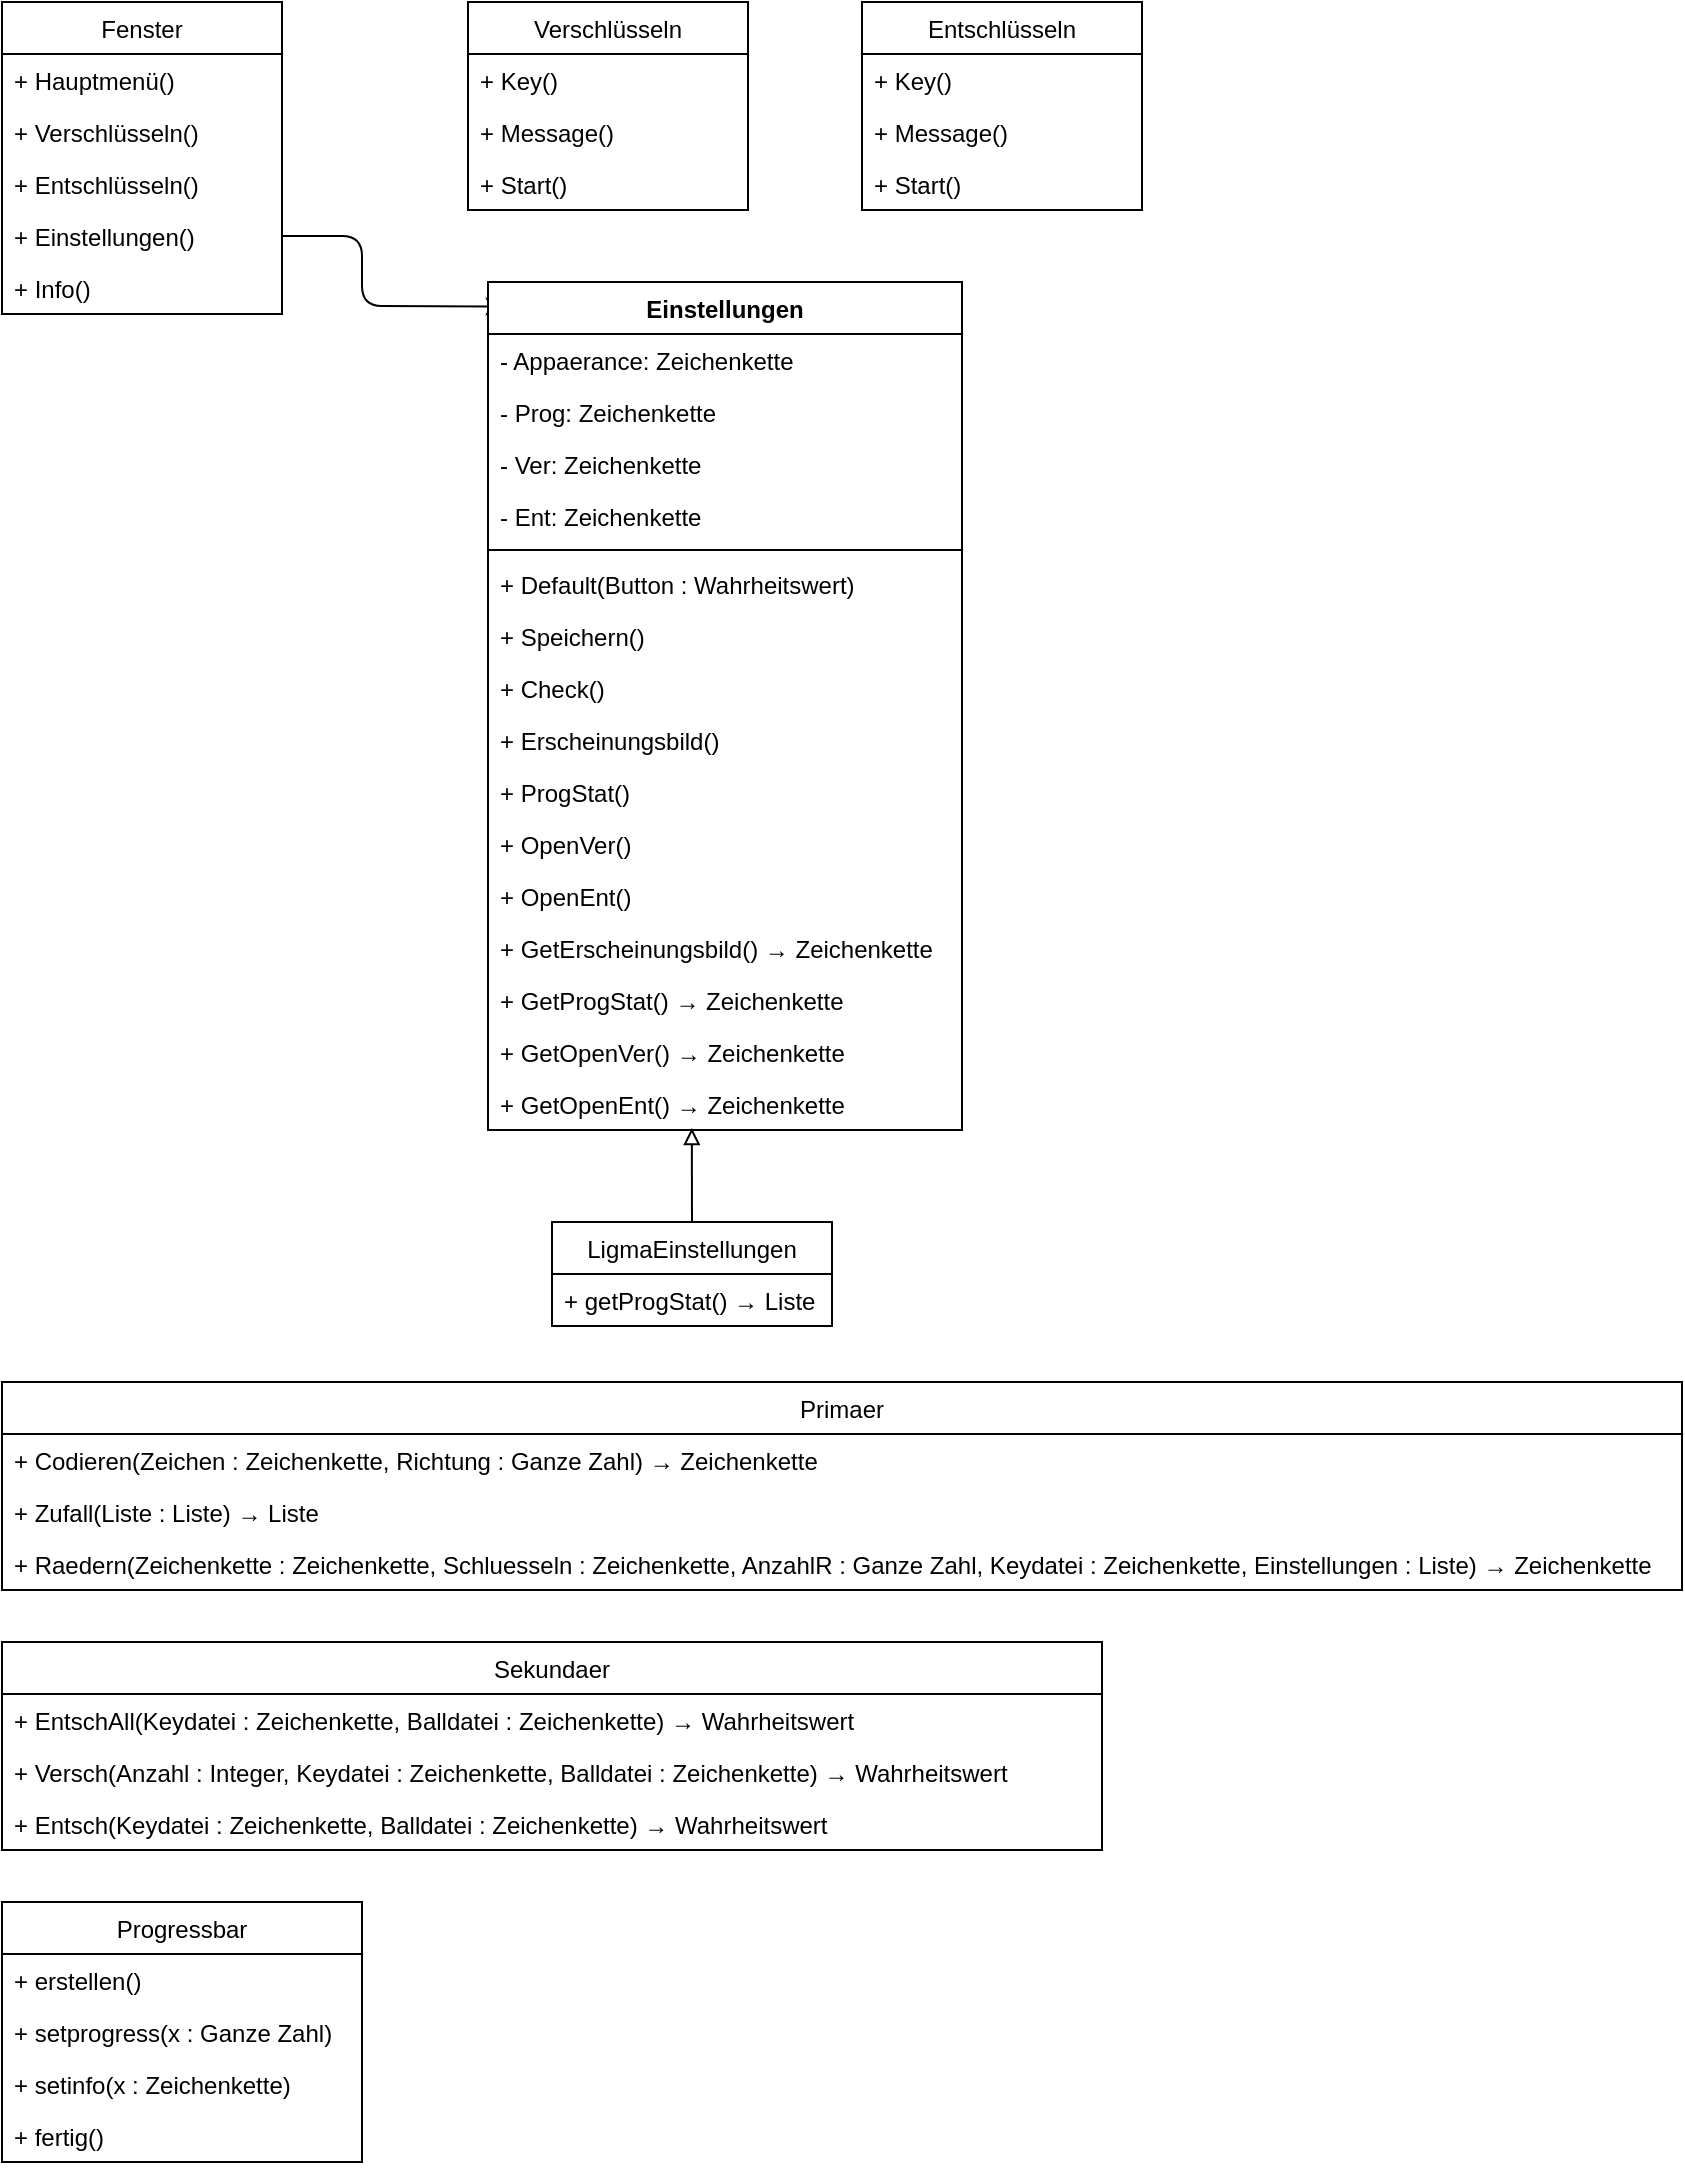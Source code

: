 <mxfile version="24.2.5" type="device">
  <diagram id="fs5gtP92zrj-OW9zUDLX" name="Seite-1">
    <mxGraphModel dx="1114" dy="949" grid="1" gridSize="10" guides="1" tooltips="1" connect="1" arrows="1" fold="1" page="1" pageScale="1" pageWidth="922" pageHeight="1169" math="0" shadow="0">
      <root>
        <mxCell id="0" />
        <mxCell id="1" parent="0" />
        <mxCell id="2" value="Fenster" style="swimlane;fontStyle=0;childLayout=stackLayout;horizontal=1;startSize=26;fillColor=none;horizontalStack=0;resizeParent=1;resizeParentMax=0;resizeLast=0;collapsible=1;marginBottom=0;" parent="1" vertex="1">
          <mxGeometry x="40" y="40" width="140" height="156" as="geometry" />
        </mxCell>
        <mxCell id="3" value="+ Hauptmenü()" style="text;strokeColor=none;fillColor=none;align=left;verticalAlign=top;spacingLeft=4;spacingRight=4;overflow=hidden;rotatable=0;points=[[0,0.5],[1,0.5]];portConstraint=eastwest;" parent="2" vertex="1">
          <mxGeometry y="26" width="140" height="26" as="geometry" />
        </mxCell>
        <mxCell id="4" value="+ Verschlüsseln()" style="text;strokeColor=none;fillColor=none;align=left;verticalAlign=top;spacingLeft=4;spacingRight=4;overflow=hidden;rotatable=0;points=[[0,0.5],[1,0.5]];portConstraint=eastwest;" parent="2" vertex="1">
          <mxGeometry y="52" width="140" height="26" as="geometry" />
        </mxCell>
        <mxCell id="5" value="+ Entschlüsseln()" style="text;strokeColor=none;fillColor=none;align=left;verticalAlign=top;spacingLeft=4;spacingRight=4;overflow=hidden;rotatable=0;points=[[0,0.5],[1,0.5]];portConstraint=eastwest;" parent="2" vertex="1">
          <mxGeometry y="78" width="140" height="26" as="geometry" />
        </mxCell>
        <mxCell id="6" value="+ Einstellungen()" style="text;strokeColor=none;fillColor=none;align=left;verticalAlign=top;spacingLeft=4;spacingRight=4;overflow=hidden;rotatable=0;points=[[0,0.5],[1,0.5]];portConstraint=eastwest;" parent="2" vertex="1">
          <mxGeometry y="104" width="140" height="26" as="geometry" />
        </mxCell>
        <mxCell id="7" value="+ Info()" style="text;strokeColor=none;fillColor=none;align=left;verticalAlign=top;spacingLeft=4;spacingRight=4;overflow=hidden;rotatable=0;points=[[0,0.5],[1,0.5]];portConstraint=eastwest;" parent="2" vertex="1">
          <mxGeometry y="130" width="140" height="26" as="geometry" />
        </mxCell>
        <mxCell id="19" value="Verschlüsseln" style="swimlane;fontStyle=0;childLayout=stackLayout;horizontal=1;startSize=26;fillColor=none;horizontalStack=0;resizeParent=1;resizeParentMax=0;resizeLast=0;collapsible=1;marginBottom=0;" parent="1" vertex="1">
          <mxGeometry x="273" y="40" width="140" height="104" as="geometry" />
        </mxCell>
        <mxCell id="20" value="+ Key()" style="text;strokeColor=none;fillColor=none;align=left;verticalAlign=top;spacingLeft=4;spacingRight=4;overflow=hidden;rotatable=0;points=[[0,0.5],[1,0.5]];portConstraint=eastwest;" parent="19" vertex="1">
          <mxGeometry y="26" width="140" height="26" as="geometry" />
        </mxCell>
        <mxCell id="21" value="+ Message()" style="text;strokeColor=none;fillColor=none;align=left;verticalAlign=top;spacingLeft=4;spacingRight=4;overflow=hidden;rotatable=0;points=[[0,0.5],[1,0.5]];portConstraint=eastwest;" parent="19" vertex="1">
          <mxGeometry y="52" width="140" height="26" as="geometry" />
        </mxCell>
        <mxCell id="22" value="+ Start()" style="text;strokeColor=none;fillColor=none;align=left;verticalAlign=top;spacingLeft=4;spacingRight=4;overflow=hidden;rotatable=0;points=[[0,0.5],[1,0.5]];portConstraint=eastwest;" parent="19" vertex="1">
          <mxGeometry y="78" width="140" height="26" as="geometry" />
        </mxCell>
        <mxCell id="28" value="Entschlüsseln" style="swimlane;fontStyle=0;childLayout=stackLayout;horizontal=1;startSize=26;fillColor=none;horizontalStack=0;resizeParent=1;resizeParentMax=0;resizeLast=0;collapsible=1;marginBottom=0;" parent="1" vertex="1">
          <mxGeometry x="470" y="40" width="140" height="104" as="geometry" />
        </mxCell>
        <mxCell id="29" value="+ Key()" style="text;strokeColor=none;fillColor=none;align=left;verticalAlign=top;spacingLeft=4;spacingRight=4;overflow=hidden;rotatable=0;points=[[0,0.5],[1,0.5]];portConstraint=eastwest;" parent="28" vertex="1">
          <mxGeometry y="26" width="140" height="26" as="geometry" />
        </mxCell>
        <mxCell id="30" value="+ Message()" style="text;strokeColor=none;fillColor=none;align=left;verticalAlign=top;spacingLeft=4;spacingRight=4;overflow=hidden;rotatable=0;points=[[0,0.5],[1,0.5]];portConstraint=eastwest;" parent="28" vertex="1">
          <mxGeometry y="52" width="140" height="26" as="geometry" />
        </mxCell>
        <mxCell id="31" value="+ Start()" style="text;strokeColor=none;fillColor=none;align=left;verticalAlign=top;spacingLeft=4;spacingRight=4;overflow=hidden;rotatable=0;points=[[0,0.5],[1,0.5]];portConstraint=eastwest;" parent="28" vertex="1">
          <mxGeometry y="78" width="140" height="26" as="geometry" />
        </mxCell>
        <mxCell id="33" style="edgeStyle=none;html=1;exitX=1;exitY=0.5;exitDx=0;exitDy=0;entryX=0.033;entryY=0.029;entryDx=0;entryDy=0;entryPerimeter=0;" parent="1" source="6" edge="1" target="34">
          <mxGeometry relative="1" as="geometry">
            <mxPoint x="280" y="266" as="targetPoint" />
            <Array as="points">
              <mxPoint x="220" y="157" />
              <mxPoint x="220" y="192" />
            </Array>
          </mxGeometry>
        </mxCell>
        <mxCell id="34" value="Einstellungen" style="swimlane;fontStyle=1;align=center;verticalAlign=top;childLayout=stackLayout;horizontal=1;startSize=26;horizontalStack=0;resizeParent=1;resizeParentMax=0;resizeLast=0;collapsible=1;marginBottom=0;" parent="1" vertex="1">
          <mxGeometry x="283" y="180" width="237" height="424" as="geometry" />
        </mxCell>
        <mxCell id="38" value="- Appaerance: Zeichenkette" style="text;strokeColor=none;fillColor=none;align=left;verticalAlign=top;spacingLeft=4;spacingRight=4;overflow=hidden;rotatable=0;points=[[0,0.5],[1,0.5]];portConstraint=eastwest;" parent="34" vertex="1">
          <mxGeometry y="26" width="237" height="26" as="geometry" />
        </mxCell>
        <mxCell id="35" value="- Prog: Zeichenkette" style="text;strokeColor=none;fillColor=none;align=left;verticalAlign=top;spacingLeft=4;spacingRight=4;overflow=hidden;rotatable=0;points=[[0,0.5],[1,0.5]];portConstraint=eastwest;" parent="34" vertex="1">
          <mxGeometry y="52" width="237" height="26" as="geometry" />
        </mxCell>
        <mxCell id="39" value="- Ver: Zeichenkette" style="text;strokeColor=none;fillColor=none;align=left;verticalAlign=top;spacingLeft=4;spacingRight=4;overflow=hidden;rotatable=0;points=[[0,0.5],[1,0.5]];portConstraint=eastwest;" parent="34" vertex="1">
          <mxGeometry y="78" width="237" height="26" as="geometry" />
        </mxCell>
        <mxCell id="40" value="- Ent: Zeichenkette" style="text;strokeColor=none;fillColor=none;align=left;verticalAlign=top;spacingLeft=4;spacingRight=4;overflow=hidden;rotatable=0;points=[[0,0.5],[1,0.5]];portConstraint=eastwest;" parent="34" vertex="1">
          <mxGeometry y="104" width="237" height="26" as="geometry" />
        </mxCell>
        <mxCell id="36" value="" style="line;strokeWidth=1;fillColor=none;align=left;verticalAlign=middle;spacingTop=-1;spacingLeft=3;spacingRight=3;rotatable=0;labelPosition=right;points=[];portConstraint=eastwest;strokeColor=inherit;" parent="34" vertex="1">
          <mxGeometry y="130" width="237" height="8" as="geometry" />
        </mxCell>
        <mxCell id="9" value="+ Default(Button : Wahrheitswert)" style="text;strokeColor=none;fillColor=none;align=left;verticalAlign=top;spacingLeft=4;spacingRight=4;overflow=hidden;rotatable=0;points=[[0,0.5],[1,0.5]];portConstraint=eastwest;" parent="34" vertex="1">
          <mxGeometry y="138" width="237" height="26" as="geometry" />
        </mxCell>
        <mxCell id="11" value="+ Speichern()" style="text;strokeColor=none;fillColor=none;align=left;verticalAlign=top;spacingLeft=4;spacingRight=4;overflow=hidden;rotatable=0;points=[[0,0.5],[1,0.5]];portConstraint=eastwest;" parent="34" vertex="1">
          <mxGeometry y="164" width="237" height="26" as="geometry" />
        </mxCell>
        <mxCell id="12" value="+ Check()" style="text;strokeColor=none;fillColor=none;align=left;verticalAlign=top;spacingLeft=4;spacingRight=4;overflow=hidden;rotatable=0;points=[[0,0.5],[1,0.5]];portConstraint=eastwest;" parent="34" vertex="1">
          <mxGeometry y="190" width="237" height="26" as="geometry" />
        </mxCell>
        <mxCell id="13" value="+ Erscheinungsbild()" style="text;strokeColor=none;fillColor=none;align=left;verticalAlign=top;spacingLeft=4;spacingRight=4;overflow=hidden;rotatable=0;points=[[0,0.5],[1,0.5]];portConstraint=eastwest;" parent="34" vertex="1">
          <mxGeometry y="216" width="237" height="26" as="geometry" />
        </mxCell>
        <mxCell id="14" value="+ ProgStat()" style="text;strokeColor=none;fillColor=none;align=left;verticalAlign=top;spacingLeft=4;spacingRight=4;overflow=hidden;rotatable=0;points=[[0,0.5],[1,0.5]];portConstraint=eastwest;" parent="34" vertex="1">
          <mxGeometry y="242" width="237" height="26" as="geometry" />
        </mxCell>
        <mxCell id="15" value="+ OpenVer()" style="text;strokeColor=none;fillColor=none;align=left;verticalAlign=top;spacingLeft=4;spacingRight=4;overflow=hidden;rotatable=0;points=[[0,0.5],[1,0.5]];portConstraint=eastwest;" parent="34" vertex="1">
          <mxGeometry y="268" width="237" height="26" as="geometry" />
        </mxCell>
        <mxCell id="16" value="+ OpenEnt()" style="text;strokeColor=none;fillColor=none;align=left;verticalAlign=top;spacingLeft=4;spacingRight=4;overflow=hidden;rotatable=0;points=[[0,0.5],[1,0.5]];portConstraint=eastwest;" parent="34" vertex="1">
          <mxGeometry y="294" width="237" height="26" as="geometry" />
        </mxCell>
        <mxCell id="A8qvJ3Gyl2uDVsZ4zwVa-71" value="+ GetErscheinungsbild() → Zeichenkette" style="text;strokeColor=none;fillColor=none;align=left;verticalAlign=top;spacingLeft=4;spacingRight=4;overflow=hidden;rotatable=0;points=[[0,0.5],[1,0.5]];portConstraint=eastwest;" vertex="1" parent="34">
          <mxGeometry y="320" width="237" height="26" as="geometry" />
        </mxCell>
        <mxCell id="A8qvJ3Gyl2uDVsZ4zwVa-72" value="+ GetProgStat() → Zeichenkette" style="text;strokeColor=none;fillColor=none;align=left;verticalAlign=top;spacingLeft=4;spacingRight=4;overflow=hidden;rotatable=0;points=[[0,0.5],[1,0.5]];portConstraint=eastwest;" vertex="1" parent="34">
          <mxGeometry y="346" width="237" height="26" as="geometry" />
        </mxCell>
        <mxCell id="A8qvJ3Gyl2uDVsZ4zwVa-73" value="+ GetOpenVer() → Zeichenkette" style="text;strokeColor=none;fillColor=none;align=left;verticalAlign=top;spacingLeft=4;spacingRight=4;overflow=hidden;rotatable=0;points=[[0,0.5],[1,0.5]];portConstraint=eastwest;" vertex="1" parent="34">
          <mxGeometry y="372" width="237" height="26" as="geometry" />
        </mxCell>
        <mxCell id="A8qvJ3Gyl2uDVsZ4zwVa-74" value="+ GetOpenEnt() → Zeichenkette" style="text;strokeColor=none;fillColor=none;align=left;verticalAlign=top;spacingLeft=4;spacingRight=4;overflow=hidden;rotatable=0;points=[[0,0.5],[1,0.5]];portConstraint=eastwest;" vertex="1" parent="34">
          <mxGeometry y="398" width="237" height="26" as="geometry" />
        </mxCell>
        <mxCell id="45" style="edgeStyle=none;html=1;exitX=0.5;exitY=0;exitDx=0;exitDy=0;endArrow=block;endFill=0;entryX=0.43;entryY=0.962;entryDx=0;entryDy=0;entryPerimeter=0;" parent="1" source="41" target="A8qvJ3Gyl2uDVsZ4zwVa-74" edge="1">
          <mxGeometry relative="1" as="geometry">
            <mxPoint x="380" y="580" as="targetPoint" />
          </mxGeometry>
        </mxCell>
        <mxCell id="41" value="LigmaEinstellungen" style="swimlane;fontStyle=0;childLayout=stackLayout;horizontal=1;startSize=26;fillColor=none;horizontalStack=0;resizeParent=1;resizeParentMax=0;resizeLast=0;collapsible=1;marginBottom=0;" parent="1" vertex="1">
          <mxGeometry x="315" y="650" width="140" height="52" as="geometry" />
        </mxCell>
        <mxCell id="42" value="+ getProgStat() → Liste" style="text;strokeColor=none;fillColor=none;align=left;verticalAlign=top;spacingLeft=4;spacingRight=4;overflow=hidden;rotatable=0;points=[[0,0.5],[1,0.5]];portConstraint=eastwest;" parent="41" vertex="1">
          <mxGeometry y="26" width="140" height="26" as="geometry" />
        </mxCell>
        <mxCell id="58" value="Primaer" style="swimlane;fontStyle=0;childLayout=stackLayout;horizontal=1;startSize=26;fillColor=none;horizontalStack=0;resizeParent=1;resizeParentMax=0;resizeLast=0;collapsible=1;marginBottom=0;" parent="1" vertex="1">
          <mxGeometry x="40" y="730" width="840" height="104" as="geometry" />
        </mxCell>
        <mxCell id="59" value="+ Codieren(Zeichen : Zeichenkette, Richtung : Ganze Zahl) → Zeichenkette" style="text;strokeColor=none;fillColor=none;align=left;verticalAlign=top;spacingLeft=4;spacingRight=4;overflow=hidden;rotatable=0;points=[[0,0.5],[1,0.5]];portConstraint=eastwest;" parent="58" vertex="1">
          <mxGeometry y="26" width="840" height="26" as="geometry" />
        </mxCell>
        <mxCell id="60" value="+ Zufall(Liste : Liste) → Liste" style="text;strokeColor=none;fillColor=none;align=left;verticalAlign=top;spacingLeft=4;spacingRight=4;overflow=hidden;rotatable=0;points=[[0,0.5],[1,0.5]];portConstraint=eastwest;" parent="58" vertex="1">
          <mxGeometry y="52" width="840" height="26" as="geometry" />
        </mxCell>
        <mxCell id="61" value="+ Raedern(Zeichenkette : Zeichenkette, Schluesseln : Zeichenkette, AnzahlR : Ganze Zahl, Keydatei : Zeichenkette, Einstellungen : Liste) → Zeichenkette" style="text;strokeColor=none;fillColor=none;align=left;verticalAlign=top;spacingLeft=4;spacingRight=4;overflow=hidden;rotatable=0;points=[[0,0.5],[1,0.5]];portConstraint=eastwest;" parent="58" vertex="1">
          <mxGeometry y="78" width="840" height="26" as="geometry" />
        </mxCell>
        <mxCell id="62" value="Sekundaer" style="swimlane;fontStyle=0;childLayout=stackLayout;horizontal=1;startSize=26;fillColor=none;horizontalStack=0;resizeParent=1;resizeParentMax=0;resizeLast=0;collapsible=1;marginBottom=0;" parent="1" vertex="1">
          <mxGeometry x="40" y="860" width="550" height="104" as="geometry" />
        </mxCell>
        <mxCell id="63" value="+ EntschAll(Keydatei : Zeichenkette, Balldatei : Zeichenkette) → Wahrheitswert" style="text;strokeColor=none;fillColor=none;align=left;verticalAlign=top;spacingLeft=4;spacingRight=4;overflow=hidden;rotatable=0;points=[[0,0.5],[1,0.5]];portConstraint=eastwest;" parent="62" vertex="1">
          <mxGeometry y="26" width="550" height="26" as="geometry" />
        </mxCell>
        <mxCell id="64" value="+ Versch(Anzahl : Integer, Keydatei : Zeichenkette, Balldatei : Zeichenkette) → Wahrheitswert" style="text;strokeColor=none;fillColor=none;align=left;verticalAlign=top;spacingLeft=4;spacingRight=4;overflow=hidden;rotatable=0;points=[[0,0.5],[1,0.5]];portConstraint=eastwest;" parent="62" vertex="1">
          <mxGeometry y="52" width="550" height="26" as="geometry" />
        </mxCell>
        <mxCell id="66" value="+ Entsch(Keydatei : Zeichenkette, Balldatei : Zeichenkette) → Wahrheitswert" style="text;strokeColor=none;fillColor=none;align=left;verticalAlign=top;spacingLeft=4;spacingRight=4;overflow=hidden;rotatable=0;points=[[0,0.5],[1,0.5]];portConstraint=eastwest;" parent="62" vertex="1">
          <mxGeometry y="78" width="550" height="26" as="geometry" />
        </mxCell>
        <mxCell id="67" value="Progressbar" style="swimlane;fontStyle=0;childLayout=stackLayout;horizontal=1;startSize=26;fillColor=none;horizontalStack=0;resizeParent=1;resizeParentMax=0;resizeLast=0;collapsible=1;marginBottom=0;" parent="1" vertex="1">
          <mxGeometry x="40" y="990" width="180" height="130" as="geometry" />
        </mxCell>
        <mxCell id="68" value="+ erstellen()" style="text;strokeColor=none;fillColor=none;align=left;verticalAlign=top;spacingLeft=4;spacingRight=4;overflow=hidden;rotatable=0;points=[[0,0.5],[1,0.5]];portConstraint=eastwest;" parent="67" vertex="1">
          <mxGeometry y="26" width="180" height="26" as="geometry" />
        </mxCell>
        <mxCell id="69" value="+ setprogress(x : Ganze Zahl)" style="text;strokeColor=none;fillColor=none;align=left;verticalAlign=top;spacingLeft=4;spacingRight=4;overflow=hidden;rotatable=0;points=[[0,0.5],[1,0.5]];portConstraint=eastwest;" parent="67" vertex="1">
          <mxGeometry y="52" width="180" height="26" as="geometry" />
        </mxCell>
        <mxCell id="70" value="+ setinfo(x : Zeichenkette)" style="text;strokeColor=none;fillColor=none;align=left;verticalAlign=top;spacingLeft=4;spacingRight=4;overflow=hidden;rotatable=0;points=[[0,0.5],[1,0.5]];portConstraint=eastwest;" parent="67" vertex="1">
          <mxGeometry y="78" width="180" height="26" as="geometry" />
        </mxCell>
        <mxCell id="71" value="+ fertig()" style="text;strokeColor=none;fillColor=none;align=left;verticalAlign=top;spacingLeft=4;spacingRight=4;overflow=hidden;rotatable=0;points=[[0,0.5],[1,0.5]];portConstraint=eastwest;" parent="67" vertex="1">
          <mxGeometry y="104" width="180" height="26" as="geometry" />
        </mxCell>
      </root>
    </mxGraphModel>
  </diagram>
</mxfile>

